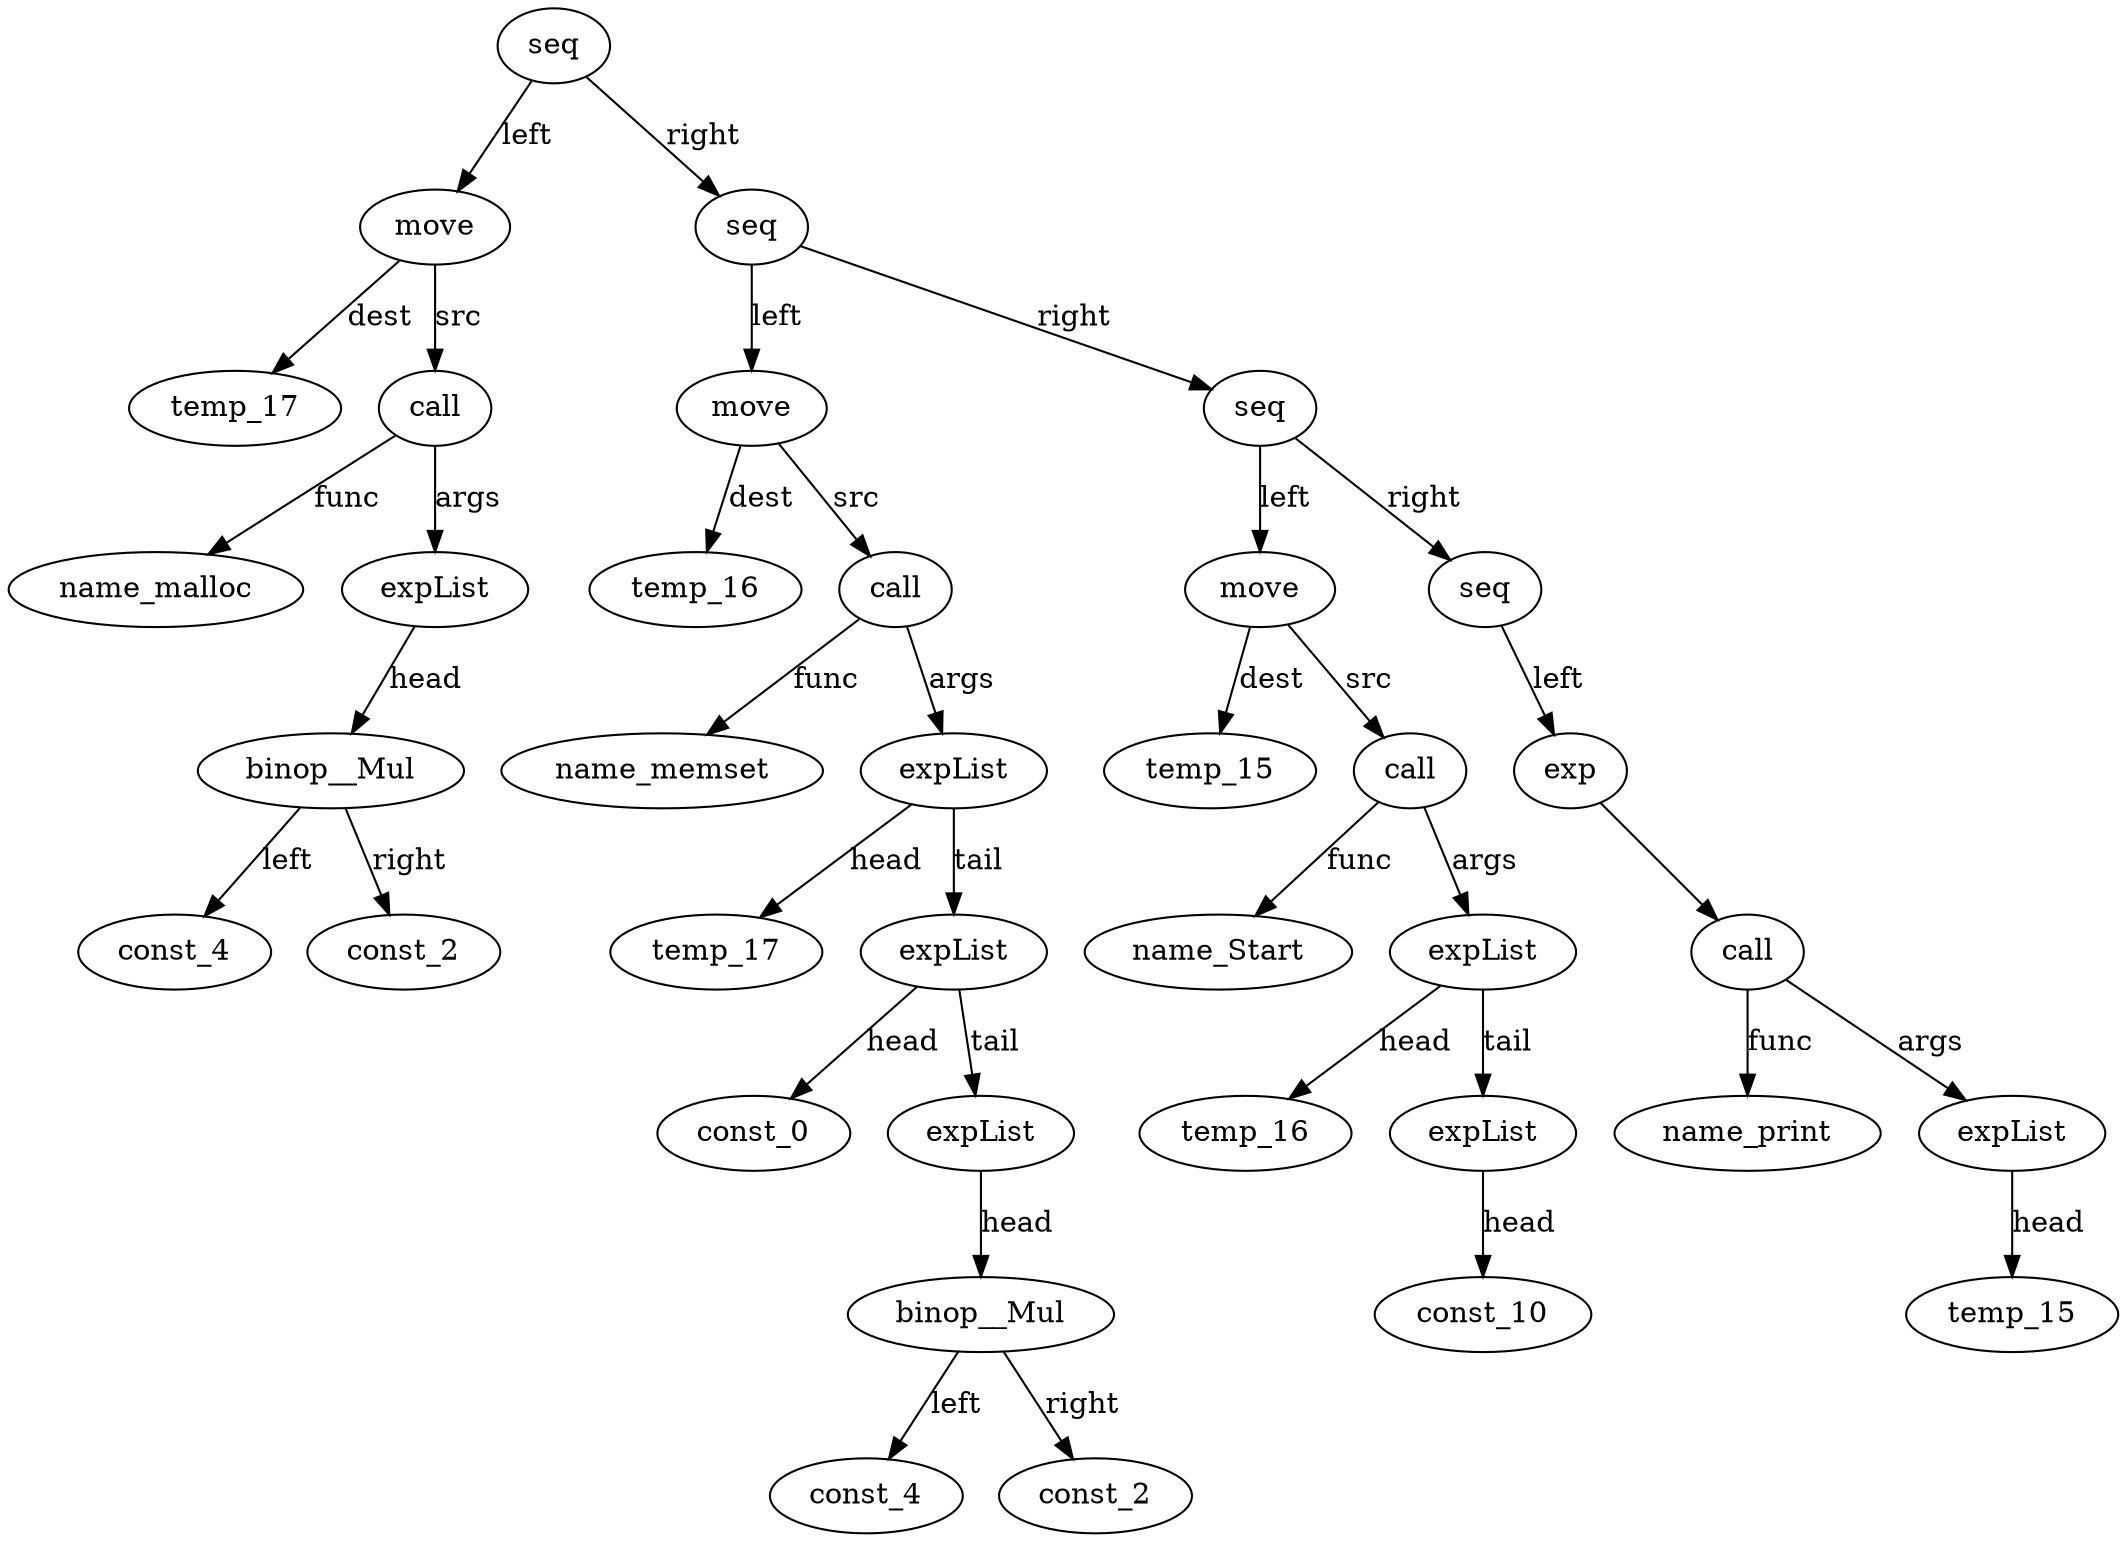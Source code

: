 digraph {
temp_17__id_0 [ label="temp_17" ]; 
name_malloc__id_1 [ label="name_malloc" ]; 
const_4__id_2 [ label="const_4" ]; 
const_2__id_3 [ label="const_2" ]; 
binop__Mul__id_4 [ label="binop__Mul" ]; 
binop__Mul__id_4 -> const_2__id_3 [ label="right"] ; 
binop__Mul__id_4 -> const_4__id_2 [ label="left"] ; 
expList__id_5 [ label="expList" ]; 
expList__id_5 -> binop__Mul__id_4 [ label="head"] ; 
call__id_6 [ label="call" ]; 
call__id_6 -> name_malloc__id_1 [ label="func"] ; 
call__id_6 -> expList__id_5 [ label="args"] ; 
move__id_7 [ label="move" ]; 
move__id_7 -> temp_17__id_0 [ label="dest"] ; 
move__id_7 -> call__id_6 [ label="src"] ; 
temp_16__id_8 [ label="temp_16" ]; 
name_memset__id_9 [ label="name_memset" ]; 
temp_17__id_10 [ label="temp_17" ]; 
const_0__id_11 [ label="const_0" ]; 
const_4__id_12 [ label="const_4" ]; 
const_2__id_13 [ label="const_2" ]; 
binop__Mul__id_14 [ label="binop__Mul" ]; 
binop__Mul__id_14 -> const_2__id_13 [ label="right"] ; 
binop__Mul__id_14 -> const_4__id_12 [ label="left"] ; 
expList__id_15 [ label="expList" ]; 
expList__id_15 -> binop__Mul__id_14 [ label="head"] ; 
expList__id_16 [ label="expList" ]; 
expList__id_16 -> const_0__id_11 [ label="head"] ; 
expList__id_16 -> expList__id_15 [ label="tail"] ; 
expList__id_17 [ label="expList" ]; 
expList__id_17 -> temp_17__id_10 [ label="head"] ; 
expList__id_17 -> expList__id_16 [ label="tail"] ; 
call__id_18 [ label="call" ]; 
call__id_18 -> name_memset__id_9 [ label="func"] ; 
call__id_18 -> expList__id_17 [ label="args"] ; 
move__id_19 [ label="move" ]; 
move__id_19 -> temp_16__id_8 [ label="dest"] ; 
move__id_19 -> call__id_18 [ label="src"] ; 
temp_15__id_20 [ label="temp_15" ]; 
name_Start__id_21 [ label="name_Start" ]; 
temp_16__id_22 [ label="temp_16" ]; 
const_10__id_23 [ label="const_10" ]; 
expList__id_24 [ label="expList" ]; 
expList__id_24 -> const_10__id_23 [ label="head"] ; 
expList__id_25 [ label="expList" ]; 
expList__id_25 -> temp_16__id_22 [ label="head"] ; 
expList__id_25 -> expList__id_24 [ label="tail"] ; 
call__id_26 [ label="call" ]; 
call__id_26 -> name_Start__id_21 [ label="func"] ; 
call__id_26 -> expList__id_25 [ label="args"] ; 
move__id_27 [ label="move" ]; 
move__id_27 -> temp_15__id_20 [ label="dest"] ; 
move__id_27 -> call__id_26 [ label="src"] ; 
name_print__id_28 [ label="name_print" ]; 
temp_15__id_29 [ label="temp_15" ]; 
expList__id_30 [ label="expList" ]; 
expList__id_30 -> temp_15__id_29 [ label="head"] ; 
call__id_31 [ label="call" ]; 
call__id_31 -> name_print__id_28 [ label="func"] ; 
call__id_31 -> expList__id_30 [ label="args"] ; 
exp__id_32 [ label="exp" ]; 
exp__id_32 -> call__id_31 ; 
seq__id_33 [ label="seq" ]; 
seq__id_33 -> exp__id_32 [ label="left"] ; 
seq__id_34 [ label="seq" ]; 
seq__id_34 -> move__id_27 [ label="left"] ; 
seq__id_34 -> seq__id_33 [ label="right"] ; 
seq__id_35 [ label="seq" ]; 
seq__id_35 -> move__id_19 [ label="left"] ; 
seq__id_35 -> seq__id_34 [ label="right"] ; 
seq__id_36 [ label="seq" ]; 
seq__id_36 -> move__id_7 [ label="left"] ; 
seq__id_36 -> seq__id_35 [ label="right"] ; 

}